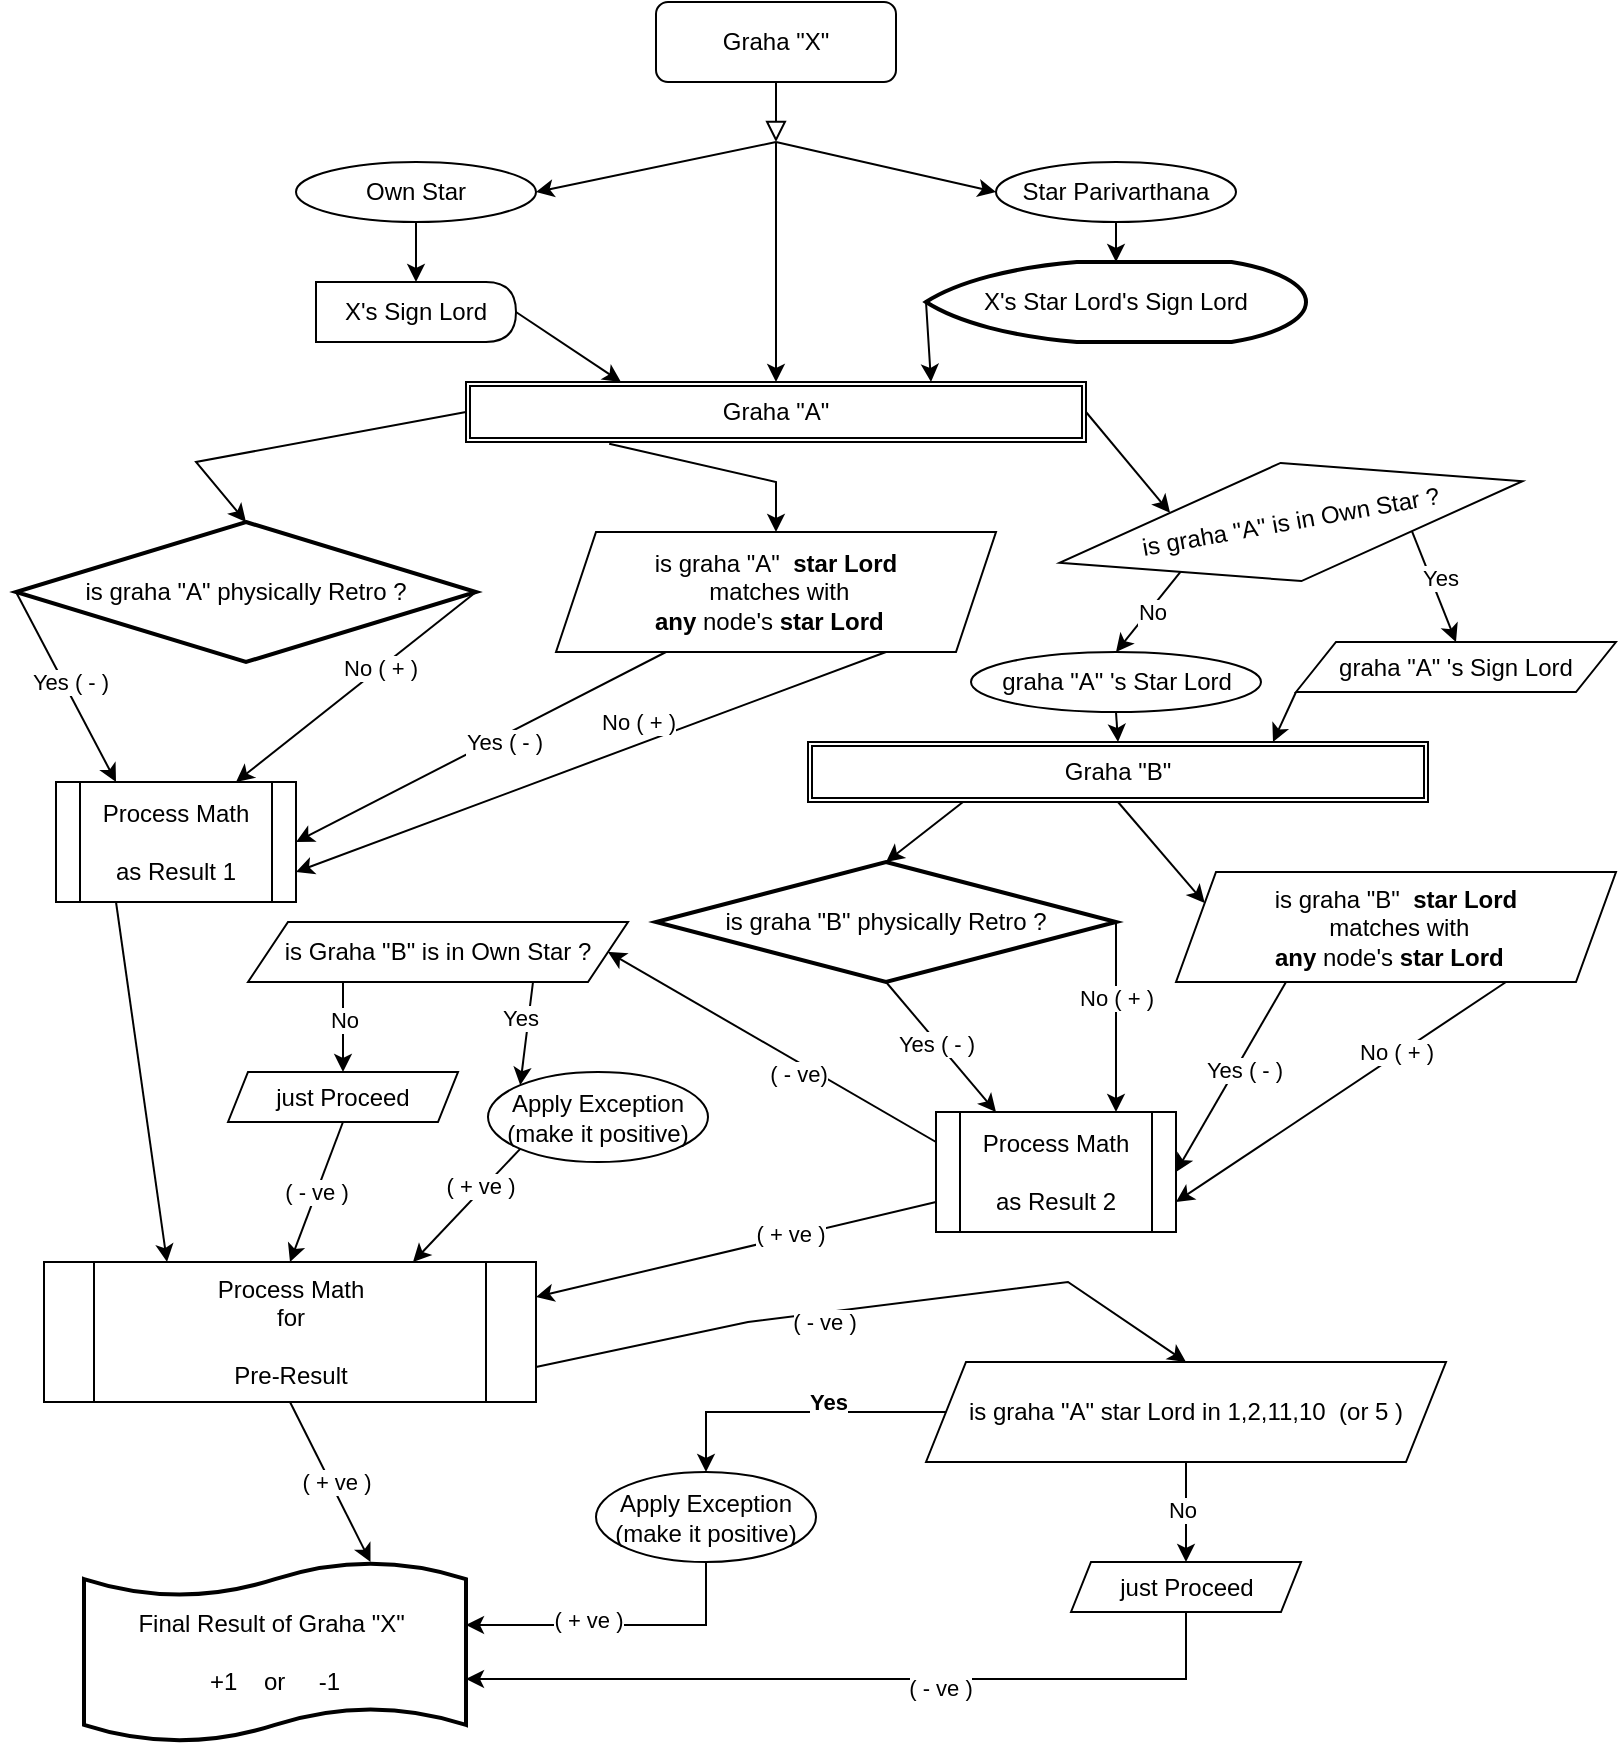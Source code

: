 <mxfile version="24.7.1" type="github">
  <diagram id="C5RBs43oDa-KdzZeNtuy" name="Page-1">
    <mxGraphModel dx="954" dy="640" grid="1" gridSize="10" guides="1" tooltips="1" connect="1" arrows="1" fold="1" page="1" pageScale="1" pageWidth="827" pageHeight="1169" math="0" shadow="0">
      <root>
        <mxCell id="WIyWlLk6GJQsqaUBKTNV-0" />
        <mxCell id="WIyWlLk6GJQsqaUBKTNV-1" parent="WIyWlLk6GJQsqaUBKTNV-0" />
        <mxCell id="WIyWlLk6GJQsqaUBKTNV-2" value="" style="rounded=0;html=1;jettySize=auto;orthogonalLoop=1;fontSize=11;endArrow=block;endFill=0;endSize=8;strokeWidth=1;shadow=0;labelBackgroundColor=none;edgeStyle=orthogonalEdgeStyle;" parent="WIyWlLk6GJQsqaUBKTNV-1" source="WIyWlLk6GJQsqaUBKTNV-3" edge="1">
          <mxGeometry relative="1" as="geometry">
            <mxPoint x="394" y="100" as="targetPoint" />
          </mxGeometry>
        </mxCell>
        <mxCell id="WIyWlLk6GJQsqaUBKTNV-3" value="Graha &quot;X&quot;" style="rounded=1;whiteSpace=wrap;html=1;fontSize=12;glass=0;strokeWidth=1;shadow=0;" parent="WIyWlLk6GJQsqaUBKTNV-1" vertex="1">
          <mxGeometry x="334" y="30" width="120" height="40" as="geometry" />
        </mxCell>
        <mxCell id="94dIZ5HQVLKkKVLcG0mk-1" value="Own Star" style="ellipse;whiteSpace=wrap;html=1;" parent="WIyWlLk6GJQsqaUBKTNV-1" vertex="1">
          <mxGeometry x="154" y="110" width="120" height="30" as="geometry" />
        </mxCell>
        <mxCell id="94dIZ5HQVLKkKVLcG0mk-2" value="Star Parivarthana" style="ellipse;whiteSpace=wrap;html=1;" parent="WIyWlLk6GJQsqaUBKTNV-1" vertex="1">
          <mxGeometry x="504" y="110" width="120" height="30" as="geometry" />
        </mxCell>
        <mxCell id="94dIZ5HQVLKkKVLcG0mk-4" value="X&#39;s Sign Lord" style="shape=delay;whiteSpace=wrap;html=1;" parent="WIyWlLk6GJQsqaUBKTNV-1" vertex="1">
          <mxGeometry x="164" y="170" width="100" height="30" as="geometry" />
        </mxCell>
        <mxCell id="94dIZ5HQVLKkKVLcG0mk-5" value="X&#39;s Star Lord&#39;s Sign Lord" style="strokeWidth=2;html=1;shape=mxgraph.flowchart.display;whiteSpace=wrap;" parent="WIyWlLk6GJQsqaUBKTNV-1" vertex="1">
          <mxGeometry x="469" y="160" width="190" height="40" as="geometry" />
        </mxCell>
        <mxCell id="94dIZ5HQVLKkKVLcG0mk-6" value="" style="endArrow=classic;html=1;rounded=0;exitX=0.5;exitY=1;exitDx=0;exitDy=0;" parent="WIyWlLk6GJQsqaUBKTNV-1" source="94dIZ5HQVLKkKVLcG0mk-1" target="94dIZ5HQVLKkKVLcG0mk-4" edge="1">
          <mxGeometry width="50" height="50" relative="1" as="geometry">
            <mxPoint x="384" y="350" as="sourcePoint" />
            <mxPoint x="434" y="300" as="targetPoint" />
          </mxGeometry>
        </mxCell>
        <mxCell id="94dIZ5HQVLKkKVLcG0mk-7" value="" style="endArrow=classic;html=1;rounded=0;exitX=0.5;exitY=1;exitDx=0;exitDy=0;entryX=0.5;entryY=0;entryDx=0;entryDy=0;entryPerimeter=0;" parent="WIyWlLk6GJQsqaUBKTNV-1" source="94dIZ5HQVLKkKVLcG0mk-2" target="94dIZ5HQVLKkKVLcG0mk-5" edge="1">
          <mxGeometry width="50" height="50" relative="1" as="geometry">
            <mxPoint x="384" y="350" as="sourcePoint" />
            <mxPoint x="434" y="300" as="targetPoint" />
          </mxGeometry>
        </mxCell>
        <mxCell id="94dIZ5HQVLKkKVLcG0mk-9" value="" style="endArrow=classic;html=1;rounded=0;entryX=1;entryY=0.5;entryDx=0;entryDy=0;" parent="WIyWlLk6GJQsqaUBKTNV-1" target="94dIZ5HQVLKkKVLcG0mk-1" edge="1">
          <mxGeometry width="50" height="50" relative="1" as="geometry">
            <mxPoint x="394" y="100" as="sourcePoint" />
            <mxPoint x="434" y="300" as="targetPoint" />
          </mxGeometry>
        </mxCell>
        <mxCell id="94dIZ5HQVLKkKVLcG0mk-10" value="" style="endArrow=classic;html=1;rounded=0;entryX=0;entryY=0.5;entryDx=0;entryDy=0;" parent="WIyWlLk6GJQsqaUBKTNV-1" target="94dIZ5HQVLKkKVLcG0mk-2" edge="1">
          <mxGeometry width="50" height="50" relative="1" as="geometry">
            <mxPoint x="394" y="100" as="sourcePoint" />
            <mxPoint x="424" y="120" as="targetPoint" />
          </mxGeometry>
        </mxCell>
        <mxCell id="94dIZ5HQVLKkKVLcG0mk-11" value="" style="endArrow=classic;html=1;rounded=0;entryX=0.5;entryY=0;entryDx=0;entryDy=0;" parent="WIyWlLk6GJQsqaUBKTNV-1" target="94dIZ5HQVLKkKVLcG0mk-13" edge="1">
          <mxGeometry width="50" height="50" relative="1" as="geometry">
            <mxPoint x="394" y="100" as="sourcePoint" />
            <mxPoint x="394" y="240" as="targetPoint" />
          </mxGeometry>
        </mxCell>
        <mxCell id="94dIZ5HQVLKkKVLcG0mk-13" value="Graha &quot;A&quot;" style="shape=ext;double=1;rounded=0;whiteSpace=wrap;html=1;" parent="WIyWlLk6GJQsqaUBKTNV-1" vertex="1">
          <mxGeometry x="239" y="220" width="310" height="30" as="geometry" />
        </mxCell>
        <mxCell id="94dIZ5HQVLKkKVLcG0mk-15" value="" style="endArrow=classic;html=1;rounded=0;exitX=1;exitY=0.5;exitDx=0;exitDy=0;entryX=0.25;entryY=0;entryDx=0;entryDy=0;" parent="WIyWlLk6GJQsqaUBKTNV-1" source="94dIZ5HQVLKkKVLcG0mk-4" target="94dIZ5HQVLKkKVLcG0mk-13" edge="1">
          <mxGeometry width="50" height="50" relative="1" as="geometry">
            <mxPoint x="424" y="280" as="sourcePoint" />
            <mxPoint x="474" y="230" as="targetPoint" />
          </mxGeometry>
        </mxCell>
        <mxCell id="94dIZ5HQVLKkKVLcG0mk-16" value="" style="endArrow=classic;html=1;rounded=0;exitX=0;exitY=0.5;exitDx=0;exitDy=0;exitPerimeter=0;entryX=0.75;entryY=0;entryDx=0;entryDy=0;" parent="WIyWlLk6GJQsqaUBKTNV-1" source="94dIZ5HQVLKkKVLcG0mk-5" target="94dIZ5HQVLKkKVLcG0mk-13" edge="1">
          <mxGeometry width="50" height="50" relative="1" as="geometry">
            <mxPoint x="424" y="280" as="sourcePoint" />
            <mxPoint x="474" y="230" as="targetPoint" />
          </mxGeometry>
        </mxCell>
        <mxCell id="94dIZ5HQVLKkKVLcG0mk-18" value="is graha &quot;A&quot; physically Retro ?" style="strokeWidth=2;html=1;shape=mxgraph.flowchart.decision;whiteSpace=wrap;" parent="WIyWlLk6GJQsqaUBKTNV-1" vertex="1">
          <mxGeometry x="14" y="290" width="230" height="70" as="geometry" />
        </mxCell>
        <mxCell id="94dIZ5HQVLKkKVLcG0mk-35" value="" style="endArrow=classic;html=1;rounded=0;exitX=0;exitY=0.5;exitDx=0;exitDy=0;entryX=0.5;entryY=0;entryDx=0;entryDy=0;entryPerimeter=0;" parent="WIyWlLk6GJQsqaUBKTNV-1" source="94dIZ5HQVLKkKVLcG0mk-13" target="94dIZ5HQVLKkKVLcG0mk-18" edge="1">
          <mxGeometry width="50" height="50" relative="1" as="geometry">
            <mxPoint x="424" y="180" as="sourcePoint" />
            <mxPoint x="474" y="130" as="targetPoint" />
            <Array as="points">
              <mxPoint x="104" y="260" />
            </Array>
          </mxGeometry>
        </mxCell>
        <mxCell id="94dIZ5HQVLKkKVLcG0mk-36" value="" style="endArrow=classic;html=1;rounded=0;exitX=0.231;exitY=1.028;exitDx=0;exitDy=0;exitPerimeter=0;" parent="WIyWlLk6GJQsqaUBKTNV-1" source="94dIZ5HQVLKkKVLcG0mk-13" target="94dIZ5HQVLKkKVLcG0mk-48" edge="1">
          <mxGeometry width="50" height="50" relative="1" as="geometry">
            <mxPoint x="424" y="180" as="sourcePoint" />
            <mxPoint x="499" y="295" as="targetPoint" />
            <Array as="points">
              <mxPoint x="394" y="270" />
            </Array>
          </mxGeometry>
        </mxCell>
        <mxCell id="94dIZ5HQVLKkKVLcG0mk-37" value="" style="endArrow=classic;html=1;rounded=0;exitX=1;exitY=0.5;exitDx=0;exitDy=0;exitPerimeter=0;entryX=0.75;entryY=0;entryDx=0;entryDy=0;" parent="WIyWlLk6GJQsqaUBKTNV-1" source="94dIZ5HQVLKkKVLcG0mk-18" target="94dIZ5HQVLKkKVLcG0mk-39" edge="1">
          <mxGeometry width="50" height="50" relative="1" as="geometry">
            <mxPoint x="424" y="350" as="sourcePoint" />
            <mxPoint x="304" y="380" as="targetPoint" />
          </mxGeometry>
        </mxCell>
        <mxCell id="94dIZ5HQVLKkKVLcG0mk-44" value="No ( + )" style="edgeLabel;html=1;align=center;verticalAlign=middle;resizable=0;points=[];" parent="94dIZ5HQVLKkKVLcG0mk-37" vertex="1" connectable="0">
          <mxGeometry x="-0.199" relative="1" as="geometry">
            <mxPoint as="offset" />
          </mxGeometry>
        </mxCell>
        <mxCell id="94dIZ5HQVLKkKVLcG0mk-38" value="" style="endArrow=classic;html=1;rounded=0;exitX=0;exitY=0.5;exitDx=0;exitDy=0;exitPerimeter=0;entryX=0.25;entryY=0;entryDx=0;entryDy=0;" parent="WIyWlLk6GJQsqaUBKTNV-1" source="94dIZ5HQVLKkKVLcG0mk-18" target="94dIZ5HQVLKkKVLcG0mk-39" edge="1">
          <mxGeometry width="50" height="50" relative="1" as="geometry">
            <mxPoint x="424" y="350" as="sourcePoint" />
            <mxPoint x="284" y="410" as="targetPoint" />
          </mxGeometry>
        </mxCell>
        <mxCell id="94dIZ5HQVLKkKVLcG0mk-43" value="Yes ( - )" style="edgeLabel;html=1;align=center;verticalAlign=middle;resizable=0;points=[];" parent="94dIZ5HQVLKkKVLcG0mk-38" vertex="1" connectable="0">
          <mxGeometry x="-0.407" y="-2" relative="1" as="geometry">
            <mxPoint x="14" y="16" as="offset" />
          </mxGeometry>
        </mxCell>
        <mxCell id="94dIZ5HQVLKkKVLcG0mk-39" value="Process Math&lt;br&gt;&lt;br&gt;as Result 1" style="shape=process;whiteSpace=wrap;html=1;backgroundOutline=1;" parent="WIyWlLk6GJQsqaUBKTNV-1" vertex="1">
          <mxGeometry x="34" y="420" width="120" height="60" as="geometry" />
        </mxCell>
        <mxCell id="94dIZ5HQVLKkKVLcG0mk-41" value="" style="endArrow=classic;html=1;rounded=0;entryX=1;entryY=0.5;entryDx=0;entryDy=0;exitX=0.25;exitY=1;exitDx=0;exitDy=0;" parent="WIyWlLk6GJQsqaUBKTNV-1" source="94dIZ5HQVLKkKVLcG0mk-48" target="94dIZ5HQVLKkKVLcG0mk-39" edge="1">
          <mxGeometry width="50" height="50" relative="1" as="geometry">
            <mxPoint x="499" y="355" as="sourcePoint" />
            <mxPoint x="474" y="300" as="targetPoint" />
          </mxGeometry>
        </mxCell>
        <mxCell id="94dIZ5HQVLKkKVLcG0mk-46" value="Yes ( - )" style="edgeLabel;html=1;align=center;verticalAlign=middle;resizable=0;points=[];" parent="94dIZ5HQVLKkKVLcG0mk-41" vertex="1" connectable="0">
          <mxGeometry x="-0.112" y="3" relative="1" as="geometry">
            <mxPoint as="offset" />
          </mxGeometry>
        </mxCell>
        <mxCell id="94dIZ5HQVLKkKVLcG0mk-42" value="" style="endArrow=classic;html=1;rounded=0;exitX=0.75;exitY=1;exitDx=0;exitDy=0;entryX=1;entryY=0.75;entryDx=0;entryDy=0;" parent="WIyWlLk6GJQsqaUBKTNV-1" source="94dIZ5HQVLKkKVLcG0mk-48" target="94dIZ5HQVLKkKVLcG0mk-39" edge="1">
          <mxGeometry width="50" height="50" relative="1" as="geometry">
            <mxPoint x="724" y="325" as="sourcePoint" />
            <mxPoint x="474" y="300" as="targetPoint" />
          </mxGeometry>
        </mxCell>
        <mxCell id="94dIZ5HQVLKkKVLcG0mk-47" value="No ( + )" style="edgeLabel;html=1;align=center;verticalAlign=middle;resizable=0;points=[];" parent="94dIZ5HQVLKkKVLcG0mk-42" vertex="1" connectable="0">
          <mxGeometry x="0.056" y="2" relative="1" as="geometry">
            <mxPoint x="31" y="-25" as="offset" />
          </mxGeometry>
        </mxCell>
        <mxCell id="94dIZ5HQVLKkKVLcG0mk-48" value="is graha &quot;A&quot;&amp;nbsp; &lt;b&gt;star Lord&lt;/b&gt;&lt;br&gt;&amp;nbsp;matches with&lt;br&gt;&amp;nbsp;&lt;b&gt;any &lt;/b&gt;node&#39;s &lt;b&gt;star Lord&lt;/b&gt;&amp;nbsp; &amp;nbsp;" style="shape=parallelogram;perimeter=parallelogramPerimeter;whiteSpace=wrap;html=1;fixedSize=1;" parent="WIyWlLk6GJQsqaUBKTNV-1" vertex="1">
          <mxGeometry x="284" y="295" width="220" height="60" as="geometry" />
        </mxCell>
        <mxCell id="94dIZ5HQVLKkKVLcG0mk-50" value="is graha &quot;A&quot; is in Own Star ?" style="rhombus;whiteSpace=wrap;html=1;rotation=-10;" parent="WIyWlLk6GJQsqaUBKTNV-1" vertex="1">
          <mxGeometry x="534" y="260" width="235" height="60" as="geometry" />
        </mxCell>
        <mxCell id="94dIZ5HQVLKkKVLcG0mk-51" value="" style="endArrow=classic;html=1;rounded=0;exitX=1;exitY=0.5;exitDx=0;exitDy=0;entryX=0;entryY=0;entryDx=0;entryDy=0;" parent="WIyWlLk6GJQsqaUBKTNV-1" source="94dIZ5HQVLKkKVLcG0mk-13" target="94dIZ5HQVLKkKVLcG0mk-50" edge="1">
          <mxGeometry width="50" height="50" relative="1" as="geometry">
            <mxPoint x="634" y="260" as="sourcePoint" />
            <mxPoint x="474" y="300" as="targetPoint" />
          </mxGeometry>
        </mxCell>
        <mxCell id="94dIZ5HQVLKkKVLcG0mk-53" value="graha &quot;A&quot; &#39;s Star Lord" style="ellipse;whiteSpace=wrap;html=1;" parent="WIyWlLk6GJQsqaUBKTNV-1" vertex="1">
          <mxGeometry x="491.5" y="355" width="145" height="30" as="geometry" />
        </mxCell>
        <mxCell id="94dIZ5HQVLKkKVLcG0mk-54" value="graha &quot;A&quot; &#39;s Sign Lord" style="shape=parallelogram;perimeter=parallelogramPerimeter;whiteSpace=wrap;html=1;fixedSize=1;" parent="WIyWlLk6GJQsqaUBKTNV-1" vertex="1">
          <mxGeometry x="654" y="350" width="160" height="25" as="geometry" />
        </mxCell>
        <mxCell id="94dIZ5HQVLKkKVLcG0mk-55" value="" style="endArrow=classic;html=1;rounded=0;exitX=0;exitY=1;exitDx=0;exitDy=0;entryX=0.5;entryY=0;entryDx=0;entryDy=0;" parent="WIyWlLk6GJQsqaUBKTNV-1" source="94dIZ5HQVLKkKVLcG0mk-50" target="94dIZ5HQVLKkKVLcG0mk-53" edge="1">
          <mxGeometry width="50" height="50" relative="1" as="geometry">
            <mxPoint x="424" y="350" as="sourcePoint" />
            <mxPoint x="474" y="300" as="targetPoint" />
          </mxGeometry>
        </mxCell>
        <mxCell id="94dIZ5HQVLKkKVLcG0mk-58" value="No" style="edgeLabel;html=1;align=center;verticalAlign=middle;resizable=0;points=[];" parent="94dIZ5HQVLKkKVLcG0mk-55" vertex="1" connectable="0">
          <mxGeometry x="-0.056" y="1" relative="1" as="geometry">
            <mxPoint as="offset" />
          </mxGeometry>
        </mxCell>
        <mxCell id="94dIZ5HQVLKkKVLcG0mk-56" value="" style="endArrow=classic;html=1;rounded=0;exitX=1;exitY=1;exitDx=0;exitDy=0;entryX=0.5;entryY=0;entryDx=0;entryDy=0;" parent="WIyWlLk6GJQsqaUBKTNV-1" source="94dIZ5HQVLKkKVLcG0mk-50" target="94dIZ5HQVLKkKVLcG0mk-54" edge="1">
          <mxGeometry width="50" height="50" relative="1" as="geometry">
            <mxPoint x="424" y="350" as="sourcePoint" />
            <mxPoint x="474" y="300" as="targetPoint" />
          </mxGeometry>
        </mxCell>
        <mxCell id="94dIZ5HQVLKkKVLcG0mk-57" value="Yes" style="edgeLabel;html=1;align=center;verticalAlign=middle;resizable=0;points=[];" parent="94dIZ5HQVLKkKVLcG0mk-56" vertex="1" connectable="0">
          <mxGeometry x="-0.104" y="4" relative="1" as="geometry">
            <mxPoint as="offset" />
          </mxGeometry>
        </mxCell>
        <mxCell id="94dIZ5HQVLKkKVLcG0mk-59" value="Graha &quot;B&quot;" style="shape=ext;double=1;rounded=0;whiteSpace=wrap;html=1;" parent="WIyWlLk6GJQsqaUBKTNV-1" vertex="1">
          <mxGeometry x="410" y="400" width="310" height="30" as="geometry" />
        </mxCell>
        <mxCell id="94dIZ5HQVLKkKVLcG0mk-60" value="" style="endArrow=classic;html=1;rounded=0;exitX=0.5;exitY=1;exitDx=0;exitDy=0;entryX=0.5;entryY=0;entryDx=0;entryDy=0;" parent="WIyWlLk6GJQsqaUBKTNV-1" source="94dIZ5HQVLKkKVLcG0mk-53" target="94dIZ5HQVLKkKVLcG0mk-59" edge="1">
          <mxGeometry width="50" height="50" relative="1" as="geometry">
            <mxPoint x="424" y="350" as="sourcePoint" />
            <mxPoint x="474" y="300" as="targetPoint" />
          </mxGeometry>
        </mxCell>
        <mxCell id="94dIZ5HQVLKkKVLcG0mk-62" value="" style="endArrow=classic;html=1;rounded=0;exitX=0;exitY=1;exitDx=0;exitDy=0;entryX=0.75;entryY=0;entryDx=0;entryDy=0;" parent="WIyWlLk6GJQsqaUBKTNV-1" source="94dIZ5HQVLKkKVLcG0mk-54" target="94dIZ5HQVLKkKVLcG0mk-59" edge="1">
          <mxGeometry width="50" height="50" relative="1" as="geometry">
            <mxPoint x="694" y="525" as="sourcePoint" />
            <mxPoint x="744" y="475" as="targetPoint" />
          </mxGeometry>
        </mxCell>
        <mxCell id="94dIZ5HQVLKkKVLcG0mk-63" value="is graha &quot;B&quot; physically Retro ?" style="strokeWidth=2;html=1;shape=mxgraph.flowchart.decision;whiteSpace=wrap;" parent="WIyWlLk6GJQsqaUBKTNV-1" vertex="1">
          <mxGeometry x="334" y="460" width="230" height="60" as="geometry" />
        </mxCell>
        <mxCell id="94dIZ5HQVLKkKVLcG0mk-66" value="" style="endArrow=classic;html=1;rounded=0;exitX=1;exitY=0.5;exitDx=0;exitDy=0;exitPerimeter=0;entryX=0.75;entryY=0;entryDx=0;entryDy=0;" parent="WIyWlLk6GJQsqaUBKTNV-1" source="94dIZ5HQVLKkKVLcG0mk-63" target="94dIZ5HQVLKkKVLcG0mk-70" edge="1">
          <mxGeometry width="50" height="50" relative="1" as="geometry">
            <mxPoint x="734" y="520" as="sourcePoint" />
            <mxPoint x="614" y="550" as="targetPoint" />
          </mxGeometry>
        </mxCell>
        <mxCell id="94dIZ5HQVLKkKVLcG0mk-67" value="No ( + )" style="edgeLabel;html=1;align=center;verticalAlign=middle;resizable=0;points=[];" parent="94dIZ5HQVLKkKVLcG0mk-66" vertex="1" connectable="0">
          <mxGeometry x="-0.199" relative="1" as="geometry">
            <mxPoint as="offset" />
          </mxGeometry>
        </mxCell>
        <mxCell id="94dIZ5HQVLKkKVLcG0mk-68" value="" style="endArrow=classic;html=1;rounded=0;exitX=0.5;exitY=1;exitDx=0;exitDy=0;exitPerimeter=0;entryX=0.25;entryY=0;entryDx=0;entryDy=0;" parent="WIyWlLk6GJQsqaUBKTNV-1" source="94dIZ5HQVLKkKVLcG0mk-63" target="94dIZ5HQVLKkKVLcG0mk-70" edge="1">
          <mxGeometry width="50" height="50" relative="1" as="geometry">
            <mxPoint x="734" y="520" as="sourcePoint" />
            <mxPoint x="594" y="580" as="targetPoint" />
          </mxGeometry>
        </mxCell>
        <mxCell id="94dIZ5HQVLKkKVLcG0mk-69" value="Yes ( - )" style="edgeLabel;html=1;align=center;verticalAlign=middle;resizable=0;points=[];" parent="94dIZ5HQVLKkKVLcG0mk-68" vertex="1" connectable="0">
          <mxGeometry x="-0.407" y="-2" relative="1" as="geometry">
            <mxPoint x="10" y="10" as="offset" />
          </mxGeometry>
        </mxCell>
        <mxCell id="94dIZ5HQVLKkKVLcG0mk-70" value="Process Math&lt;br&gt;&lt;br&gt;as Result 2" style="shape=process;whiteSpace=wrap;html=1;backgroundOutline=1;" parent="WIyWlLk6GJQsqaUBKTNV-1" vertex="1">
          <mxGeometry x="474" y="585" width="120" height="60" as="geometry" />
        </mxCell>
        <mxCell id="94dIZ5HQVLKkKVLcG0mk-71" value="" style="endArrow=classic;html=1;rounded=0;entryX=1;entryY=0.5;entryDx=0;entryDy=0;exitX=0.25;exitY=1;exitDx=0;exitDy=0;" parent="WIyWlLk6GJQsqaUBKTNV-1" source="94dIZ5HQVLKkKVLcG0mk-75" target="94dIZ5HQVLKkKVLcG0mk-70" edge="1">
          <mxGeometry width="50" height="50" relative="1" as="geometry">
            <mxPoint x="809" y="525" as="sourcePoint" />
            <mxPoint x="784" y="470" as="targetPoint" />
          </mxGeometry>
        </mxCell>
        <mxCell id="94dIZ5HQVLKkKVLcG0mk-72" value="Yes ( - )" style="edgeLabel;html=1;align=center;verticalAlign=middle;resizable=0;points=[];" parent="94dIZ5HQVLKkKVLcG0mk-71" vertex="1" connectable="0">
          <mxGeometry x="-0.112" y="3" relative="1" as="geometry">
            <mxPoint as="offset" />
          </mxGeometry>
        </mxCell>
        <mxCell id="94dIZ5HQVLKkKVLcG0mk-73" value="" style="endArrow=classic;html=1;rounded=0;exitX=0.75;exitY=1;exitDx=0;exitDy=0;entryX=1;entryY=0.75;entryDx=0;entryDy=0;" parent="WIyWlLk6GJQsqaUBKTNV-1" source="94dIZ5HQVLKkKVLcG0mk-75" target="94dIZ5HQVLKkKVLcG0mk-70" edge="1">
          <mxGeometry width="50" height="50" relative="1" as="geometry">
            <mxPoint x="1034" y="495" as="sourcePoint" />
            <mxPoint x="784" y="470" as="targetPoint" />
          </mxGeometry>
        </mxCell>
        <mxCell id="94dIZ5HQVLKkKVLcG0mk-74" value="No ( + )" style="edgeLabel;html=1;align=center;verticalAlign=middle;resizable=0;points=[];" parent="94dIZ5HQVLKkKVLcG0mk-73" vertex="1" connectable="0">
          <mxGeometry x="0.056" y="2" relative="1" as="geometry">
            <mxPoint x="31" y="-25" as="offset" />
          </mxGeometry>
        </mxCell>
        <mxCell id="94dIZ5HQVLKkKVLcG0mk-75" value="is graha &quot;B&quot;&amp;nbsp; &lt;b&gt;star Lord&lt;/b&gt;&lt;br&gt;&amp;nbsp;matches with&lt;br&gt;&amp;nbsp;&lt;b&gt;any &lt;/b&gt;node&#39;s &lt;b&gt;star Lord&lt;/b&gt;&amp;nbsp; &amp;nbsp;" style="shape=parallelogram;perimeter=parallelogramPerimeter;whiteSpace=wrap;html=1;fixedSize=1;" parent="WIyWlLk6GJQsqaUBKTNV-1" vertex="1">
          <mxGeometry x="594" y="465" width="220" height="55" as="geometry" />
        </mxCell>
        <mxCell id="94dIZ5HQVLKkKVLcG0mk-76" value="" style="endArrow=classic;html=1;rounded=0;entryX=0;entryY=0.25;entryDx=0;entryDy=0;exitX=0.5;exitY=1;exitDx=0;exitDy=0;" parent="WIyWlLk6GJQsqaUBKTNV-1" source="94dIZ5HQVLKkKVLcG0mk-59" target="94dIZ5HQVLKkKVLcG0mk-75" edge="1">
          <mxGeometry width="50" height="50" relative="1" as="geometry">
            <mxPoint x="430" y="490" as="sourcePoint" />
            <mxPoint x="480" y="440" as="targetPoint" />
          </mxGeometry>
        </mxCell>
        <mxCell id="94dIZ5HQVLKkKVLcG0mk-77" value="" style="endArrow=classic;html=1;rounded=0;entryX=0.5;entryY=0;entryDx=0;entryDy=0;entryPerimeter=0;exitX=0.25;exitY=1;exitDx=0;exitDy=0;" parent="WIyWlLk6GJQsqaUBKTNV-1" source="94dIZ5HQVLKkKVLcG0mk-59" target="94dIZ5HQVLKkKVLcG0mk-63" edge="1">
          <mxGeometry width="50" height="50" relative="1" as="geometry">
            <mxPoint x="430" y="490" as="sourcePoint" />
            <mxPoint x="480" y="440" as="targetPoint" />
          </mxGeometry>
        </mxCell>
        <mxCell id="94dIZ5HQVLKkKVLcG0mk-80" value="is Graha &quot;B&quot; is in Own Star ?" style="shape=parallelogram;perimeter=parallelogramPerimeter;whiteSpace=wrap;html=1;fixedSize=1;" parent="WIyWlLk6GJQsqaUBKTNV-1" vertex="1">
          <mxGeometry x="130" y="490" width="190" height="30" as="geometry" />
        </mxCell>
        <mxCell id="94dIZ5HQVLKkKVLcG0mk-83" value="" style="endArrow=classic;html=1;rounded=0;exitX=0.75;exitY=1;exitDx=0;exitDy=0;entryX=0;entryY=0;entryDx=0;entryDy=0;" parent="WIyWlLk6GJQsqaUBKTNV-1" source="94dIZ5HQVLKkKVLcG0mk-80" target="94dIZ5HQVLKkKVLcG0mk-91" edge="1">
          <mxGeometry width="50" height="50" relative="1" as="geometry">
            <mxPoint x="170" y="635" as="sourcePoint" />
            <mxPoint x="178" y="570" as="targetPoint" />
          </mxGeometry>
        </mxCell>
        <mxCell id="94dIZ5HQVLKkKVLcG0mk-90" value="Yes" style="edgeLabel;html=1;align=center;verticalAlign=middle;resizable=0;points=[];" parent="94dIZ5HQVLKkKVLcG0mk-83" vertex="1" connectable="0">
          <mxGeometry x="-0.315" y="-3" relative="1" as="geometry">
            <mxPoint x="-2" as="offset" />
          </mxGeometry>
        </mxCell>
        <mxCell id="94dIZ5HQVLKkKVLcG0mk-85" value="" style="endArrow=classic;html=1;rounded=0;exitX=0;exitY=0.25;exitDx=0;exitDy=0;entryX=1;entryY=0.5;entryDx=0;entryDy=0;" parent="WIyWlLk6GJQsqaUBKTNV-1" source="94dIZ5HQVLKkKVLcG0mk-70" target="94dIZ5HQVLKkKVLcG0mk-80" edge="1">
          <mxGeometry width="50" height="50" relative="1" as="geometry">
            <mxPoint x="284" y="720" as="sourcePoint" />
            <mxPoint x="270" y="590" as="targetPoint" />
          </mxGeometry>
        </mxCell>
        <mxCell id="94dIZ5HQVLKkKVLcG0mk-88" value="( - ve)" style="edgeLabel;html=1;align=center;verticalAlign=middle;resizable=0;points=[];" parent="94dIZ5HQVLKkKVLcG0mk-85" vertex="1" connectable="0">
          <mxGeometry x="-0.18" y="5" relative="1" as="geometry">
            <mxPoint as="offset" />
          </mxGeometry>
        </mxCell>
        <mxCell id="94dIZ5HQVLKkKVLcG0mk-91" value="Apply Exception&lt;br&gt;(make it positive)" style="ellipse;whiteSpace=wrap;html=1;" parent="WIyWlLk6GJQsqaUBKTNV-1" vertex="1">
          <mxGeometry x="250" y="565" width="110" height="45" as="geometry" />
        </mxCell>
        <mxCell id="94dIZ5HQVLKkKVLcG0mk-93" value="" style="endArrow=classic;html=1;rounded=0;exitX=0.25;exitY=1;exitDx=0;exitDy=0;entryX=0.5;entryY=0;entryDx=0;entryDy=0;" parent="WIyWlLk6GJQsqaUBKTNV-1" source="94dIZ5HQVLKkKVLcG0mk-80" target="94dIZ5HQVLKkKVLcG0mk-98" edge="1">
          <mxGeometry width="50" height="50" relative="1" as="geometry">
            <mxPoint x="414" y="740" as="sourcePoint" />
            <mxPoint x="464" y="690" as="targetPoint" />
          </mxGeometry>
        </mxCell>
        <mxCell id="94dIZ5HQVLKkKVLcG0mk-101" value="No" style="edgeLabel;html=1;align=center;verticalAlign=middle;resizable=0;points=[];" parent="94dIZ5HQVLKkKVLcG0mk-93" vertex="1" connectable="0">
          <mxGeometry x="-0.5" y="1" relative="1" as="geometry">
            <mxPoint x="-1" y="7" as="offset" />
          </mxGeometry>
        </mxCell>
        <mxCell id="94dIZ5HQVLKkKVLcG0mk-98" value="just Proceed" style="shape=parallelogram;perimeter=parallelogramPerimeter;whiteSpace=wrap;html=1;fixedSize=1;size=10;" parent="WIyWlLk6GJQsqaUBKTNV-1" vertex="1">
          <mxGeometry x="120" y="565" width="115" height="25" as="geometry" />
        </mxCell>
        <mxCell id="94dIZ5HQVLKkKVLcG0mk-102" value="Process Math&lt;div&gt;for&lt;/div&gt;&lt;div&gt;&lt;br&gt;&lt;/div&gt;&lt;div&gt;Pre-Result&lt;/div&gt;" style="shape=process;whiteSpace=wrap;html=1;backgroundOutline=1;" parent="WIyWlLk6GJQsqaUBKTNV-1" vertex="1">
          <mxGeometry x="28" y="660" width="246" height="70" as="geometry" />
        </mxCell>
        <mxCell id="94dIZ5HQVLKkKVLcG0mk-103" value="" style="endArrow=classic;html=1;rounded=0;exitX=0.25;exitY=1;exitDx=0;exitDy=0;entryX=0.25;entryY=0;entryDx=0;entryDy=0;" parent="WIyWlLk6GJQsqaUBKTNV-1" source="94dIZ5HQVLKkKVLcG0mk-39" target="94dIZ5HQVLKkKVLcG0mk-102" edge="1">
          <mxGeometry width="50" height="50" relative="1" as="geometry">
            <mxPoint x="430" y="660" as="sourcePoint" />
            <mxPoint x="480" y="610" as="targetPoint" />
          </mxGeometry>
        </mxCell>
        <mxCell id="94dIZ5HQVLKkKVLcG0mk-104" value="( - ve )" style="endArrow=classic;html=1;rounded=0;exitX=0.5;exitY=1;exitDx=0;exitDy=0;entryX=0.5;entryY=0;entryDx=0;entryDy=0;" parent="WIyWlLk6GJQsqaUBKTNV-1" source="94dIZ5HQVLKkKVLcG0mk-98" target="94dIZ5HQVLKkKVLcG0mk-102" edge="1">
          <mxGeometry width="50" height="50" relative="1" as="geometry">
            <mxPoint x="430" y="660" as="sourcePoint" />
            <mxPoint x="480" y="610" as="targetPoint" />
          </mxGeometry>
        </mxCell>
        <mxCell id="94dIZ5HQVLKkKVLcG0mk-105" value="" style="endArrow=classic;html=1;rounded=0;exitX=0;exitY=1;exitDx=0;exitDy=0;entryX=0.75;entryY=0;entryDx=0;entryDy=0;" parent="WIyWlLk6GJQsqaUBKTNV-1" source="94dIZ5HQVLKkKVLcG0mk-91" target="94dIZ5HQVLKkKVLcG0mk-102" edge="1">
          <mxGeometry width="50" height="50" relative="1" as="geometry">
            <mxPoint x="430" y="580" as="sourcePoint" />
            <mxPoint x="480" y="530" as="targetPoint" />
          </mxGeometry>
        </mxCell>
        <mxCell id="94dIZ5HQVLKkKVLcG0mk-106" value="( + ve )" style="edgeLabel;html=1;align=center;verticalAlign=middle;resizable=0;points=[];" parent="94dIZ5HQVLKkKVLcG0mk-105" vertex="1" connectable="0">
          <mxGeometry x="-0.302" y="-2" relative="1" as="geometry">
            <mxPoint as="offset" />
          </mxGeometry>
        </mxCell>
        <mxCell id="94dIZ5HQVLKkKVLcG0mk-107" value="" style="endArrow=classic;html=1;rounded=0;exitX=0;exitY=0.75;exitDx=0;exitDy=0;entryX=1;entryY=0.25;entryDx=0;entryDy=0;" parent="WIyWlLk6GJQsqaUBKTNV-1" source="94dIZ5HQVLKkKVLcG0mk-70" target="94dIZ5HQVLKkKVLcG0mk-102" edge="1">
          <mxGeometry width="50" height="50" relative="1" as="geometry">
            <mxPoint x="430" y="580" as="sourcePoint" />
            <mxPoint x="480" y="530" as="targetPoint" />
          </mxGeometry>
        </mxCell>
        <mxCell id="94dIZ5HQVLKkKVLcG0mk-108" value="( + ve )" style="edgeLabel;html=1;align=center;verticalAlign=middle;resizable=0;points=[];" parent="94dIZ5HQVLKkKVLcG0mk-107" vertex="1" connectable="0">
          <mxGeometry x="-0.272" y="-2" relative="1" as="geometry">
            <mxPoint as="offset" />
          </mxGeometry>
        </mxCell>
        <mxCell id="94dIZ5HQVLKkKVLcG0mk-109" value="Final Result of Graha &quot;X&quot;&amp;nbsp;&lt;br&gt;&lt;div&gt;&lt;br&gt;+1&amp;nbsp; &amp;nbsp; or&amp;nbsp; &amp;nbsp; &amp;nbsp;-1&lt;/div&gt;" style="shape=tape;whiteSpace=wrap;html=1;strokeWidth=2;size=0.19" parent="WIyWlLk6GJQsqaUBKTNV-1" vertex="1">
          <mxGeometry x="48" y="810" width="191" height="90" as="geometry" />
        </mxCell>
        <mxCell id="94dIZ5HQVLKkKVLcG0mk-110" value="" style="endArrow=classic;html=1;rounded=0;exitX=1;exitY=0.75;exitDx=0;exitDy=0;entryX=0.5;entryY=0;entryDx=0;entryDy=0;" parent="WIyWlLk6GJQsqaUBKTNV-1" source="94dIZ5HQVLKkKVLcG0mk-102" target="94dIZ5HQVLKkKVLcG0mk-117" edge="1">
          <mxGeometry width="50" height="50" relative="1" as="geometry">
            <mxPoint x="430" y="830" as="sourcePoint" />
            <mxPoint x="590" y="670" as="targetPoint" />
            <Array as="points">
              <mxPoint x="380" y="690" />
              <mxPoint x="540" y="670" />
            </Array>
          </mxGeometry>
        </mxCell>
        <mxCell id="94dIZ5HQVLKkKVLcG0mk-111" value="( - ve )" style="edgeLabel;html=1;align=center;verticalAlign=middle;resizable=0;points=[];" parent="94dIZ5HQVLKkKVLcG0mk-110" vertex="1" connectable="0">
          <mxGeometry x="-0.145" y="-4" relative="1" as="geometry">
            <mxPoint as="offset" />
          </mxGeometry>
        </mxCell>
        <mxCell id="94dIZ5HQVLKkKVLcG0mk-114" value="" style="endArrow=classic;html=1;rounded=0;exitX=0.5;exitY=1;exitDx=0;exitDy=0;entryX=0.75;entryY=0;entryDx=0;entryDy=0;entryPerimeter=0;" parent="WIyWlLk6GJQsqaUBKTNV-1" source="94dIZ5HQVLKkKVLcG0mk-102" target="94dIZ5HQVLKkKVLcG0mk-109" edge="1">
          <mxGeometry width="50" height="50" relative="1" as="geometry">
            <mxPoint x="114" y="850" as="sourcePoint" />
            <mxPoint x="164" y="800" as="targetPoint" />
          </mxGeometry>
        </mxCell>
        <mxCell id="94dIZ5HQVLKkKVLcG0mk-116" value="( + ve )" style="edgeLabel;html=1;align=center;verticalAlign=middle;resizable=0;points=[];" parent="94dIZ5HQVLKkKVLcG0mk-114" vertex="1" connectable="0">
          <mxGeometry x="0.022" y="2" relative="1" as="geometry">
            <mxPoint as="offset" />
          </mxGeometry>
        </mxCell>
        <mxCell id="94dIZ5HQVLKkKVLcG0mk-125" style="edgeStyle=orthogonalEdgeStyle;rounded=0;orthogonalLoop=1;jettySize=auto;html=1;exitX=0;exitY=0.5;exitDx=0;exitDy=0;entryX=0.5;entryY=0;entryDx=0;entryDy=0;" parent="WIyWlLk6GJQsqaUBKTNV-1" source="94dIZ5HQVLKkKVLcG0mk-117" target="94dIZ5HQVLKkKVLcG0mk-124" edge="1">
          <mxGeometry relative="1" as="geometry" />
        </mxCell>
        <mxCell id="94dIZ5HQVLKkKVLcG0mk-130" value="Yes" style="edgeLabel;html=1;align=center;verticalAlign=middle;resizable=0;points=[];fontStyle=1" parent="94dIZ5HQVLKkKVLcG0mk-125" vertex="1" connectable="0">
          <mxGeometry x="-0.154" y="3" relative="1" as="geometry">
            <mxPoint x="4" y="-8" as="offset" />
          </mxGeometry>
        </mxCell>
        <mxCell id="94dIZ5HQVLKkKVLcG0mk-128" style="edgeStyle=orthogonalEdgeStyle;rounded=0;orthogonalLoop=1;jettySize=auto;html=1;exitX=0.5;exitY=1;exitDx=0;exitDy=0;entryX=0.5;entryY=0;entryDx=0;entryDy=0;fontStyle=1" parent="WIyWlLk6GJQsqaUBKTNV-1" source="94dIZ5HQVLKkKVLcG0mk-117" target="94dIZ5HQVLKkKVLcG0mk-123" edge="1">
          <mxGeometry relative="1" as="geometry" />
        </mxCell>
        <mxCell id="94dIZ5HQVLKkKVLcG0mk-131" value="No" style="edgeLabel;html=1;align=center;verticalAlign=middle;resizable=0;points=[];" parent="94dIZ5HQVLKkKVLcG0mk-128" vertex="1" connectable="0">
          <mxGeometry x="-0.067" y="-2" relative="1" as="geometry">
            <mxPoint as="offset" />
          </mxGeometry>
        </mxCell>
        <mxCell id="94dIZ5HQVLKkKVLcG0mk-117" value="is graha &quot;A&quot; star Lord in 1,2,11,10&amp;nbsp; (or 5 )" style="shape=parallelogram;perimeter=parallelogramPerimeter;whiteSpace=wrap;html=1;fixedSize=1;" parent="WIyWlLk6GJQsqaUBKTNV-1" vertex="1">
          <mxGeometry x="469" y="710" width="260" height="50" as="geometry" />
        </mxCell>
        <mxCell id="94dIZ5HQVLKkKVLcG0mk-123" value="just Proceed" style="shape=parallelogram;perimeter=parallelogramPerimeter;whiteSpace=wrap;html=1;fixedSize=1;size=10;" parent="WIyWlLk6GJQsqaUBKTNV-1" vertex="1">
          <mxGeometry x="541.5" y="810" width="115" height="25" as="geometry" />
        </mxCell>
        <mxCell id="94dIZ5HQVLKkKVLcG0mk-124" value="Apply Exception&lt;br&gt;(make it positive)" style="ellipse;whiteSpace=wrap;html=1;" parent="WIyWlLk6GJQsqaUBKTNV-1" vertex="1">
          <mxGeometry x="304" y="765" width="110" height="45" as="geometry" />
        </mxCell>
        <mxCell id="94dIZ5HQVLKkKVLcG0mk-126" style="edgeStyle=orthogonalEdgeStyle;rounded=0;orthogonalLoop=1;jettySize=auto;html=1;exitX=0.5;exitY=1;exitDx=0;exitDy=0;entryX=1;entryY=0.35;entryDx=0;entryDy=0;entryPerimeter=0;" parent="WIyWlLk6GJQsqaUBKTNV-1" source="94dIZ5HQVLKkKVLcG0mk-124" target="94dIZ5HQVLKkKVLcG0mk-109" edge="1">
          <mxGeometry relative="1" as="geometry" />
        </mxCell>
        <mxCell id="94dIZ5HQVLKkKVLcG0mk-133" value="( + ve )" style="edgeLabel;html=1;align=center;verticalAlign=middle;resizable=0;points=[];" parent="94dIZ5HQVLKkKVLcG0mk-126" vertex="1" connectable="0">
          <mxGeometry x="0.203" y="-3" relative="1" as="geometry">
            <mxPoint as="offset" />
          </mxGeometry>
        </mxCell>
        <mxCell id="94dIZ5HQVLKkKVLcG0mk-129" style="edgeStyle=orthogonalEdgeStyle;rounded=0;orthogonalLoop=1;jettySize=auto;html=1;exitX=0.5;exitY=1;exitDx=0;exitDy=0;entryX=1;entryY=0.65;entryDx=0;entryDy=0;entryPerimeter=0;" parent="WIyWlLk6GJQsqaUBKTNV-1" source="94dIZ5HQVLKkKVLcG0mk-123" target="94dIZ5HQVLKkKVLcG0mk-109" edge="1">
          <mxGeometry relative="1" as="geometry" />
        </mxCell>
        <mxCell id="94dIZ5HQVLKkKVLcG0mk-132" value="( - ve )" style="edgeLabel;html=1;align=center;verticalAlign=middle;resizable=0;points=[];" parent="94dIZ5HQVLKkKVLcG0mk-129" vertex="1" connectable="0">
          <mxGeometry x="-0.205" y="4" relative="1" as="geometry">
            <mxPoint as="offset" />
          </mxGeometry>
        </mxCell>
      </root>
    </mxGraphModel>
  </diagram>
</mxfile>
